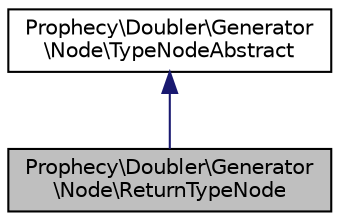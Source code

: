 digraph "Prophecy\Doubler\Generator\Node\ReturnTypeNode"
{
  edge [fontname="Helvetica",fontsize="10",labelfontname="Helvetica",labelfontsize="10"];
  node [fontname="Helvetica",fontsize="10",shape=record];
  Node2 [label="Prophecy\\Doubler\\Generator\l\\Node\\ReturnTypeNode",height=0.2,width=0.4,color="black", fillcolor="grey75", style="filled", fontcolor="black"];
  Node3 -> Node2 [dir="back",color="midnightblue",fontsize="10",style="solid",fontname="Helvetica"];
  Node3 [label="Prophecy\\Doubler\\Generator\l\\Node\\TypeNodeAbstract",height=0.2,width=0.4,color="black", fillcolor="white", style="filled",URL="$classProphecy_1_1Doubler_1_1Generator_1_1Node_1_1TypeNodeAbstract.html"];
}
